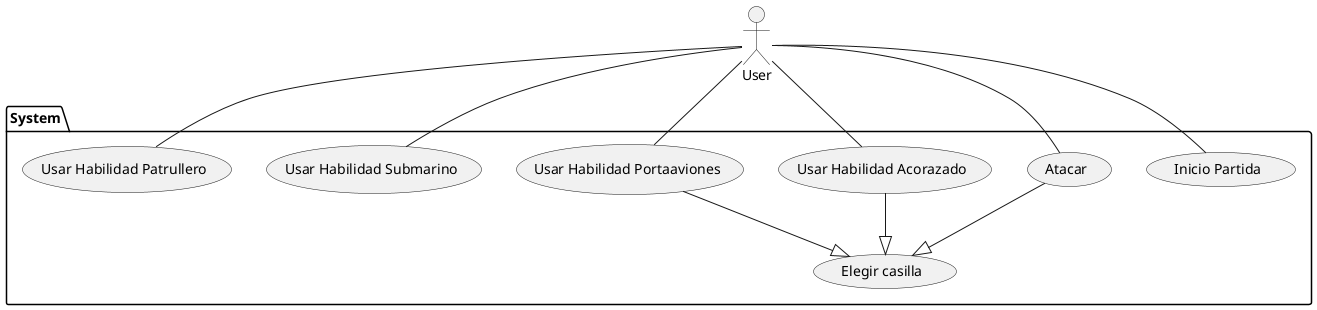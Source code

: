 @startuml
actor User
package System{
User - (Inicio Partida)
User - (Atacar)
(User) -- (Usar Habilidad Acorazado)
(User) -- (Usar Habilidad Portaaviones)
(User) -- (Usar Habilidad Submarino)
(User) -- (Usar Habilidad Patrullero)
(Atacar) --|> (Elegir casilla)
(Usar Habilidad Portaaviones) --|> (Elegir casilla)
(Usar Habilidad Acorazado) --|> (Elegir casilla)
}
@enduml